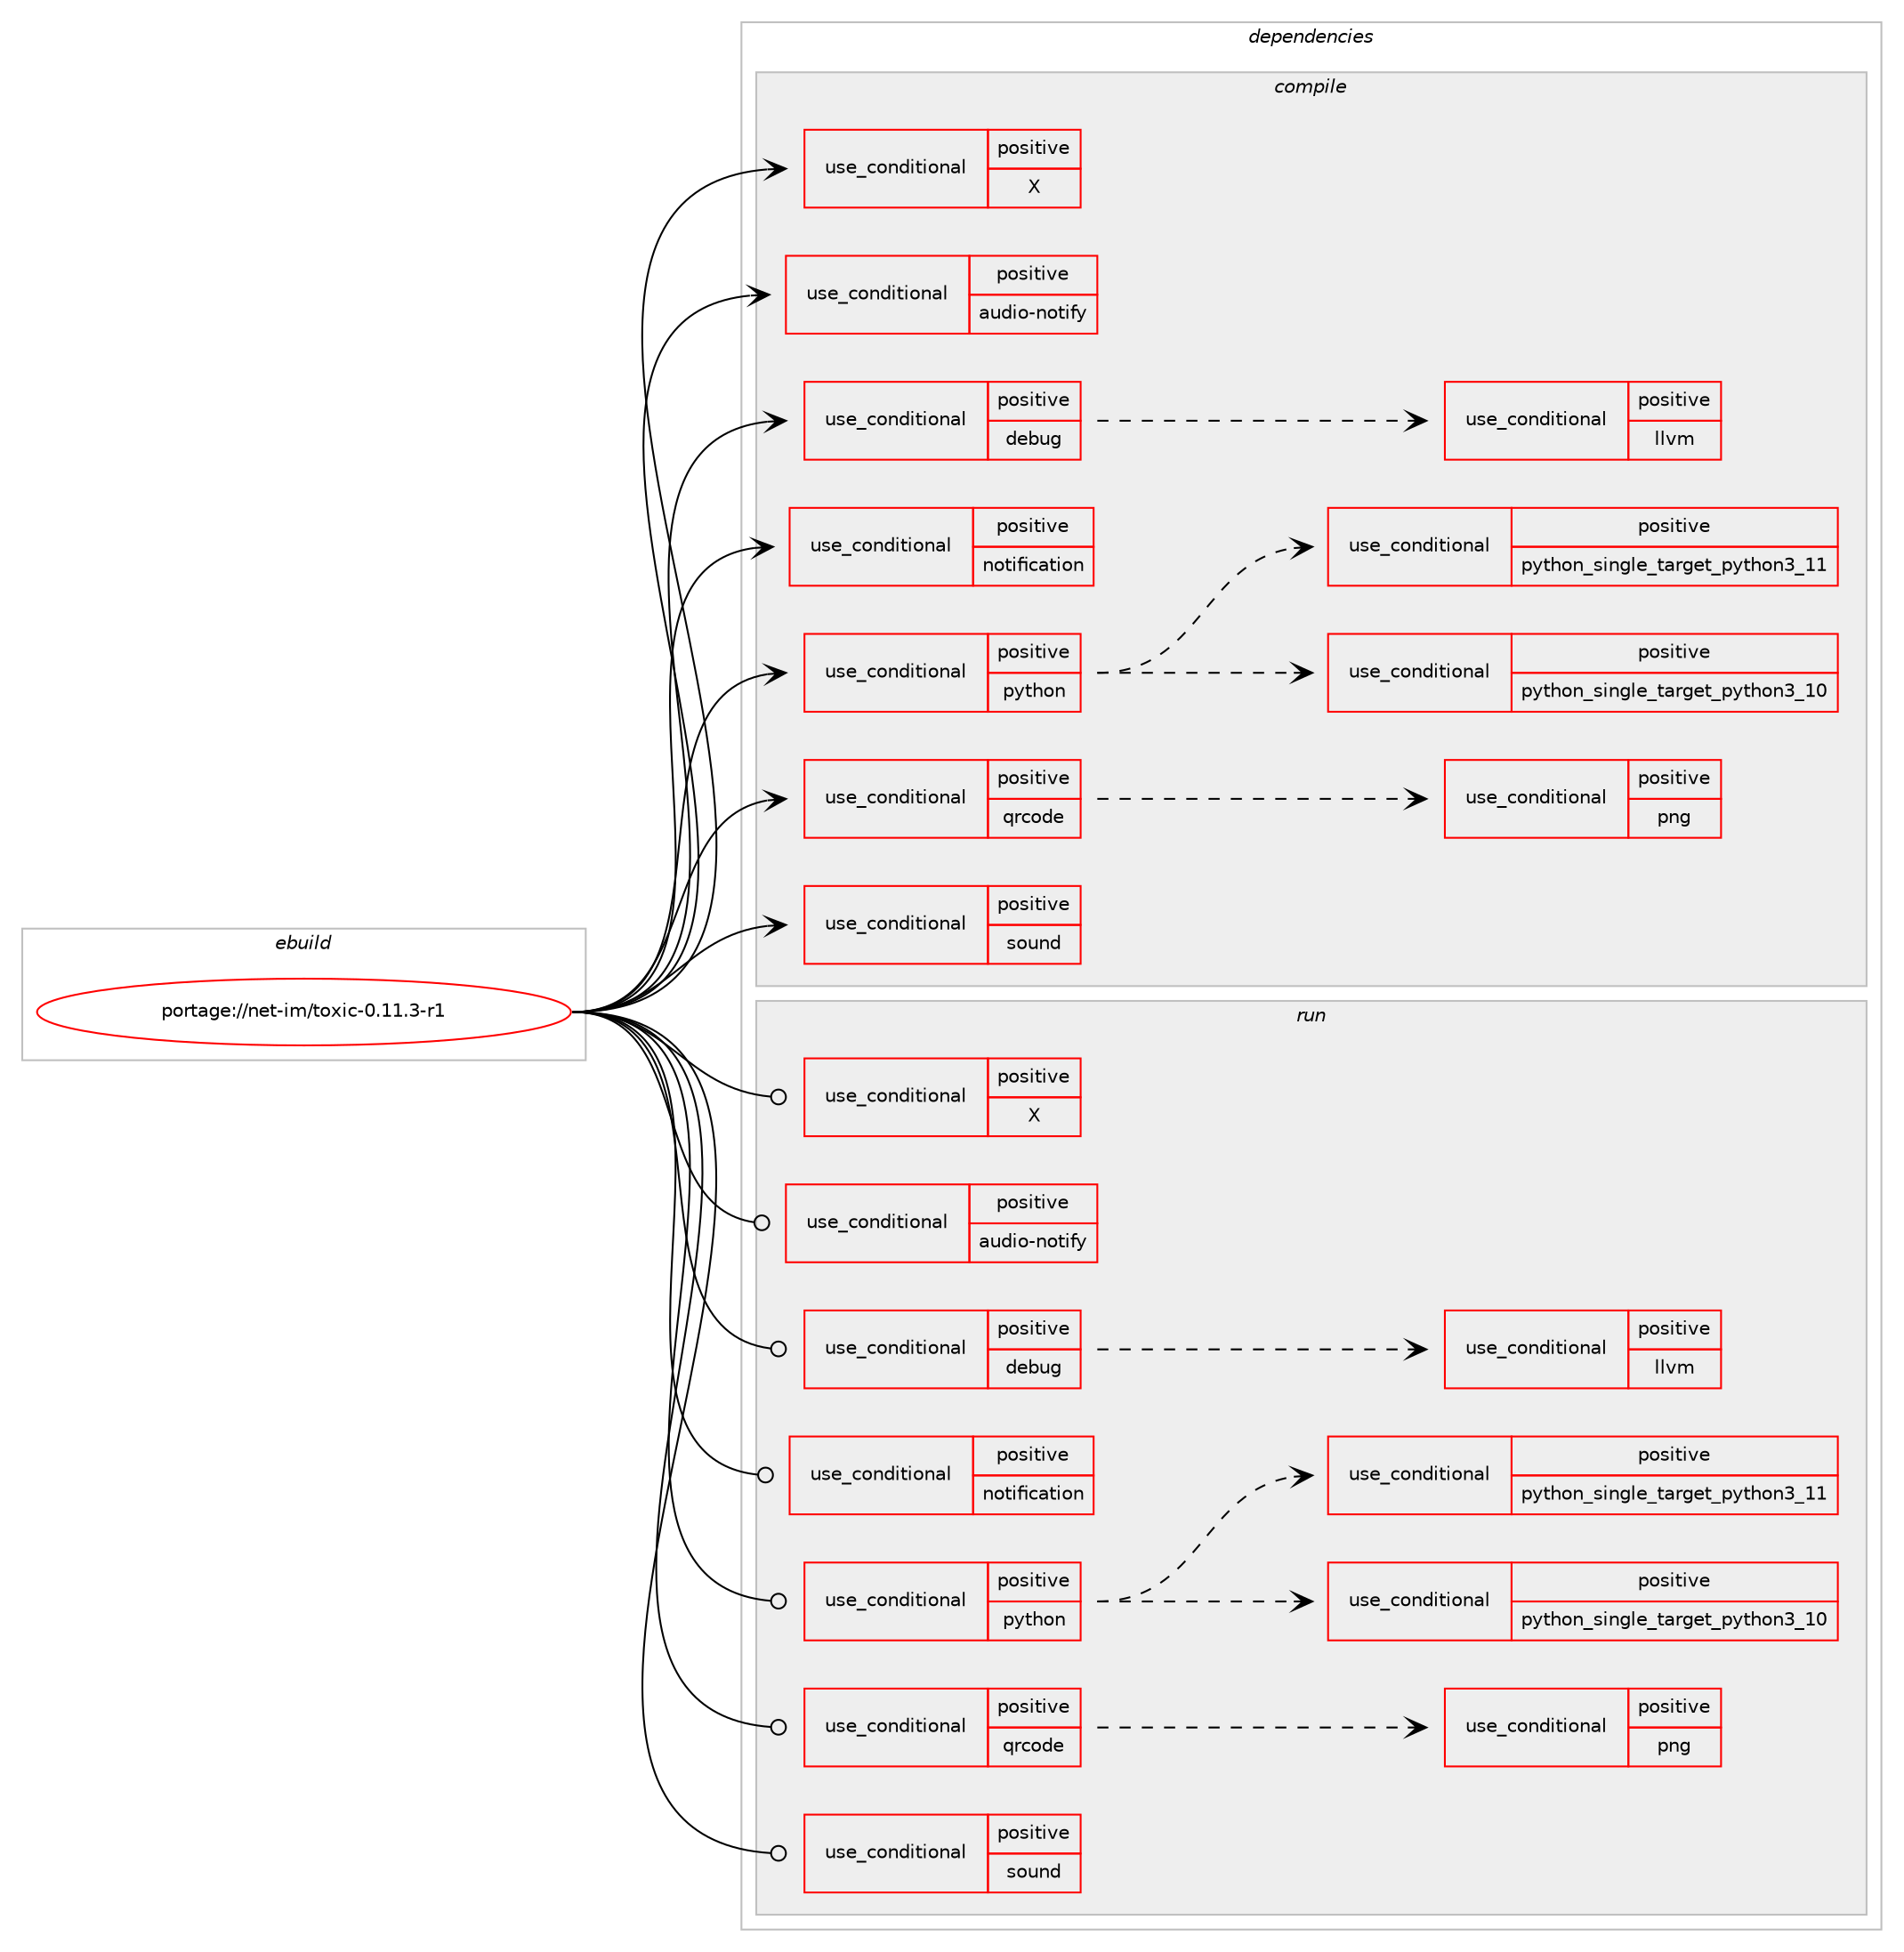 digraph prolog {

# *************
# Graph options
# *************

newrank=true;
concentrate=true;
compound=true;
graph [rankdir=LR,fontname=Helvetica,fontsize=10,ranksep=1.5];#, ranksep=2.5, nodesep=0.2];
edge  [arrowhead=vee];
node  [fontname=Helvetica,fontsize=10];

# **********
# The ebuild
# **********

subgraph cluster_leftcol {
color=gray;
rank=same;
label=<<i>ebuild</i>>;
id [label="portage://net-im/toxic-0.11.3-r1", color=red, width=4, href="../net-im/toxic-0.11.3-r1.svg"];
}

# ****************
# The dependencies
# ****************

subgraph cluster_midcol {
color=gray;
label=<<i>dependencies</i>>;
subgraph cluster_compile {
fillcolor="#eeeeee";
style=filled;
label=<<i>compile</i>>;
subgraph cond1794 {
dependency2457 [label=<<TABLE BORDER="0" CELLBORDER="1" CELLSPACING="0" CELLPADDING="4"><TR><TD ROWSPAN="3" CELLPADDING="10">use_conditional</TD></TR><TR><TD>positive</TD></TR><TR><TD>X</TD></TR></TABLE>>, shape=none, color=red];
# *** BEGIN UNKNOWN DEPENDENCY TYPE (TODO) ***
# dependency2457 -> package_dependency(portage://net-im/toxic-0.11.3-r1,install,no,x11-base,xorg-proto,none,[,,],[],[])
# *** END UNKNOWN DEPENDENCY TYPE (TODO) ***

# *** BEGIN UNKNOWN DEPENDENCY TYPE (TODO) ***
# dependency2457 -> package_dependency(portage://net-im/toxic-0.11.3-r1,install,no,x11-libs,libX11,none,[,,],[],[])
# *** END UNKNOWN DEPENDENCY TYPE (TODO) ***

}
id:e -> dependency2457:w [weight=20,style="solid",arrowhead="vee"];
subgraph cond1795 {
dependency2458 [label=<<TABLE BORDER="0" CELLBORDER="1" CELLSPACING="0" CELLPADDING="4"><TR><TD ROWSPAN="3" CELLPADDING="10">use_conditional</TD></TR><TR><TD>positive</TD></TR><TR><TD>audio-notify</TD></TR></TABLE>>, shape=none, color=red];
# *** BEGIN UNKNOWN DEPENDENCY TYPE (TODO) ***
# dependency2458 -> package_dependency(portage://net-im/toxic-0.11.3-r1,install,no,media-libs,freealut,none,[,,],[],[])
# *** END UNKNOWN DEPENDENCY TYPE (TODO) ***

# *** BEGIN UNKNOWN DEPENDENCY TYPE (TODO) ***
# dependency2458 -> package_dependency(portage://net-im/toxic-0.11.3-r1,install,no,media-libs,openal,none,[,,],[],[])
# *** END UNKNOWN DEPENDENCY TYPE (TODO) ***

}
id:e -> dependency2458:w [weight=20,style="solid",arrowhead="vee"];
subgraph cond1796 {
dependency2459 [label=<<TABLE BORDER="0" CELLBORDER="1" CELLSPACING="0" CELLPADDING="4"><TR><TD ROWSPAN="3" CELLPADDING="10">use_conditional</TD></TR><TR><TD>positive</TD></TR><TR><TD>debug</TD></TR></TABLE>>, shape=none, color=red];
subgraph cond1797 {
dependency2460 [label=<<TABLE BORDER="0" CELLBORDER="1" CELLSPACING="0" CELLPADDING="4"><TR><TD ROWSPAN="3" CELLPADDING="10">use_conditional</TD></TR><TR><TD>positive</TD></TR><TR><TD>llvm</TD></TR></TABLE>>, shape=none, color=red];
# *** BEGIN UNKNOWN DEPENDENCY TYPE (TODO) ***
# dependency2460 -> package_dependency(portage://net-im/toxic-0.11.3-r1,install,no,sys-devel,llvm,none,[,,],any_different_slot,[])
# *** END UNKNOWN DEPENDENCY TYPE (TODO) ***

}
dependency2459:e -> dependency2460:w [weight=20,style="dashed",arrowhead="vee"];
}
id:e -> dependency2459:w [weight=20,style="solid",arrowhead="vee"];
subgraph cond1798 {
dependency2461 [label=<<TABLE BORDER="0" CELLBORDER="1" CELLSPACING="0" CELLPADDING="4"><TR><TD ROWSPAN="3" CELLPADDING="10">use_conditional</TD></TR><TR><TD>positive</TD></TR><TR><TD>notification</TD></TR></TABLE>>, shape=none, color=red];
# *** BEGIN UNKNOWN DEPENDENCY TYPE (TODO) ***
# dependency2461 -> package_dependency(portage://net-im/toxic-0.11.3-r1,install,no,x11-libs,libnotify,none,[,,],[],[])
# *** END UNKNOWN DEPENDENCY TYPE (TODO) ***

}
id:e -> dependency2461:w [weight=20,style="solid",arrowhead="vee"];
subgraph cond1799 {
dependency2462 [label=<<TABLE BORDER="0" CELLBORDER="1" CELLSPACING="0" CELLPADDING="4"><TR><TD ROWSPAN="3" CELLPADDING="10">use_conditional</TD></TR><TR><TD>positive</TD></TR><TR><TD>python</TD></TR></TABLE>>, shape=none, color=red];
subgraph cond1800 {
dependency2463 [label=<<TABLE BORDER="0" CELLBORDER="1" CELLSPACING="0" CELLPADDING="4"><TR><TD ROWSPAN="3" CELLPADDING="10">use_conditional</TD></TR><TR><TD>positive</TD></TR><TR><TD>python_single_target_python3_10</TD></TR></TABLE>>, shape=none, color=red];
# *** BEGIN UNKNOWN DEPENDENCY TYPE (TODO) ***
# dependency2463 -> package_dependency(portage://net-im/toxic-0.11.3-r1,install,no,dev-lang,python,none,[,,],[slot(3.10)],[])
# *** END UNKNOWN DEPENDENCY TYPE (TODO) ***

}
dependency2462:e -> dependency2463:w [weight=20,style="dashed",arrowhead="vee"];
subgraph cond1801 {
dependency2464 [label=<<TABLE BORDER="0" CELLBORDER="1" CELLSPACING="0" CELLPADDING="4"><TR><TD ROWSPAN="3" CELLPADDING="10">use_conditional</TD></TR><TR><TD>positive</TD></TR><TR><TD>python_single_target_python3_11</TD></TR></TABLE>>, shape=none, color=red];
# *** BEGIN UNKNOWN DEPENDENCY TYPE (TODO) ***
# dependency2464 -> package_dependency(portage://net-im/toxic-0.11.3-r1,install,no,dev-lang,python,none,[,,],[slot(3.11)],[])
# *** END UNKNOWN DEPENDENCY TYPE (TODO) ***

}
dependency2462:e -> dependency2464:w [weight=20,style="dashed",arrowhead="vee"];
}
id:e -> dependency2462:w [weight=20,style="solid",arrowhead="vee"];
subgraph cond1802 {
dependency2465 [label=<<TABLE BORDER="0" CELLBORDER="1" CELLSPACING="0" CELLPADDING="4"><TR><TD ROWSPAN="3" CELLPADDING="10">use_conditional</TD></TR><TR><TD>positive</TD></TR><TR><TD>qrcode</TD></TR></TABLE>>, shape=none, color=red];
# *** BEGIN UNKNOWN DEPENDENCY TYPE (TODO) ***
# dependency2465 -> package_dependency(portage://net-im/toxic-0.11.3-r1,install,no,media-gfx,qrencode,none,[,,],any_same_slot,[])
# *** END UNKNOWN DEPENDENCY TYPE (TODO) ***

subgraph cond1803 {
dependency2466 [label=<<TABLE BORDER="0" CELLBORDER="1" CELLSPACING="0" CELLPADDING="4"><TR><TD ROWSPAN="3" CELLPADDING="10">use_conditional</TD></TR><TR><TD>positive</TD></TR><TR><TD>png</TD></TR></TABLE>>, shape=none, color=red];
# *** BEGIN UNKNOWN DEPENDENCY TYPE (TODO) ***
# dependency2466 -> package_dependency(portage://net-im/toxic-0.11.3-r1,install,no,media-libs,libpng,none,[,,],[],[])
# *** END UNKNOWN DEPENDENCY TYPE (TODO) ***

}
dependency2465:e -> dependency2466:w [weight=20,style="dashed",arrowhead="vee"];
}
id:e -> dependency2465:w [weight=20,style="solid",arrowhead="vee"];
subgraph cond1804 {
dependency2467 [label=<<TABLE BORDER="0" CELLBORDER="1" CELLSPACING="0" CELLPADDING="4"><TR><TD ROWSPAN="3" CELLPADDING="10">use_conditional</TD></TR><TR><TD>positive</TD></TR><TR><TD>sound</TD></TR></TABLE>>, shape=none, color=red];
# *** BEGIN UNKNOWN DEPENDENCY TYPE (TODO) ***
# dependency2467 -> package_dependency(portage://net-im/toxic-0.11.3-r1,install,no,media-libs,openal,none,[,,],[],[])
# *** END UNKNOWN DEPENDENCY TYPE (TODO) ***

# *** BEGIN UNKNOWN DEPENDENCY TYPE (TODO) ***
# dependency2467 -> package_dependency(portage://net-im/toxic-0.11.3-r1,install,no,net-libs,tox,none,[,,],any_same_slot,[use(enable(av),none)])
# *** END UNKNOWN DEPENDENCY TYPE (TODO) ***

}
id:e -> dependency2467:w [weight=20,style="solid",arrowhead="vee"];
# *** BEGIN UNKNOWN DEPENDENCY TYPE (TODO) ***
# id -> package_dependency(portage://net-im/toxic-0.11.3-r1,install,no,net-libs,tox,none,[,,],any_same_slot,[])
# *** END UNKNOWN DEPENDENCY TYPE (TODO) ***

# *** BEGIN UNKNOWN DEPENDENCY TYPE (TODO) ***
# id -> package_dependency(portage://net-im/toxic-0.11.3-r1,install,no,net-misc,curl,none,[,,],[],[])
# *** END UNKNOWN DEPENDENCY TYPE (TODO) ***

# *** BEGIN UNKNOWN DEPENDENCY TYPE (TODO) ***
# id -> package_dependency(portage://net-im/toxic-0.11.3-r1,install,no,sys-kernel,linux-headers,none,[,,],[],[])
# *** END UNKNOWN DEPENDENCY TYPE (TODO) ***

# *** BEGIN UNKNOWN DEPENDENCY TYPE (TODO) ***
# id -> package_dependency(portage://net-im/toxic-0.11.3-r1,install,no,sys-libs,ncurses,none,[,,],any_same_slot,[])
# *** END UNKNOWN DEPENDENCY TYPE (TODO) ***

}
subgraph cluster_compileandrun {
fillcolor="#eeeeee";
style=filled;
label=<<i>compile and run</i>>;
}
subgraph cluster_run {
fillcolor="#eeeeee";
style=filled;
label=<<i>run</i>>;
subgraph cond1805 {
dependency2468 [label=<<TABLE BORDER="0" CELLBORDER="1" CELLSPACING="0" CELLPADDING="4"><TR><TD ROWSPAN="3" CELLPADDING="10">use_conditional</TD></TR><TR><TD>positive</TD></TR><TR><TD>X</TD></TR></TABLE>>, shape=none, color=red];
# *** BEGIN UNKNOWN DEPENDENCY TYPE (TODO) ***
# dependency2468 -> package_dependency(portage://net-im/toxic-0.11.3-r1,run,no,x11-base,xorg-proto,none,[,,],[],[])
# *** END UNKNOWN DEPENDENCY TYPE (TODO) ***

# *** BEGIN UNKNOWN DEPENDENCY TYPE (TODO) ***
# dependency2468 -> package_dependency(portage://net-im/toxic-0.11.3-r1,run,no,x11-libs,libX11,none,[,,],[],[])
# *** END UNKNOWN DEPENDENCY TYPE (TODO) ***

}
id:e -> dependency2468:w [weight=20,style="solid",arrowhead="odot"];
subgraph cond1806 {
dependency2469 [label=<<TABLE BORDER="0" CELLBORDER="1" CELLSPACING="0" CELLPADDING="4"><TR><TD ROWSPAN="3" CELLPADDING="10">use_conditional</TD></TR><TR><TD>positive</TD></TR><TR><TD>audio-notify</TD></TR></TABLE>>, shape=none, color=red];
# *** BEGIN UNKNOWN DEPENDENCY TYPE (TODO) ***
# dependency2469 -> package_dependency(portage://net-im/toxic-0.11.3-r1,run,no,media-libs,freealut,none,[,,],[],[])
# *** END UNKNOWN DEPENDENCY TYPE (TODO) ***

# *** BEGIN UNKNOWN DEPENDENCY TYPE (TODO) ***
# dependency2469 -> package_dependency(portage://net-im/toxic-0.11.3-r1,run,no,media-libs,openal,none,[,,],[],[])
# *** END UNKNOWN DEPENDENCY TYPE (TODO) ***

}
id:e -> dependency2469:w [weight=20,style="solid",arrowhead="odot"];
subgraph cond1807 {
dependency2470 [label=<<TABLE BORDER="0" CELLBORDER="1" CELLSPACING="0" CELLPADDING="4"><TR><TD ROWSPAN="3" CELLPADDING="10">use_conditional</TD></TR><TR><TD>positive</TD></TR><TR><TD>debug</TD></TR></TABLE>>, shape=none, color=red];
subgraph cond1808 {
dependency2471 [label=<<TABLE BORDER="0" CELLBORDER="1" CELLSPACING="0" CELLPADDING="4"><TR><TD ROWSPAN="3" CELLPADDING="10">use_conditional</TD></TR><TR><TD>positive</TD></TR><TR><TD>llvm</TD></TR></TABLE>>, shape=none, color=red];
# *** BEGIN UNKNOWN DEPENDENCY TYPE (TODO) ***
# dependency2471 -> package_dependency(portage://net-im/toxic-0.11.3-r1,run,no,sys-devel,llvm,none,[,,],any_different_slot,[])
# *** END UNKNOWN DEPENDENCY TYPE (TODO) ***

}
dependency2470:e -> dependency2471:w [weight=20,style="dashed",arrowhead="vee"];
}
id:e -> dependency2470:w [weight=20,style="solid",arrowhead="odot"];
subgraph cond1809 {
dependency2472 [label=<<TABLE BORDER="0" CELLBORDER="1" CELLSPACING="0" CELLPADDING="4"><TR><TD ROWSPAN="3" CELLPADDING="10">use_conditional</TD></TR><TR><TD>positive</TD></TR><TR><TD>notification</TD></TR></TABLE>>, shape=none, color=red];
# *** BEGIN UNKNOWN DEPENDENCY TYPE (TODO) ***
# dependency2472 -> package_dependency(portage://net-im/toxic-0.11.3-r1,run,no,x11-libs,libnotify,none,[,,],[],[])
# *** END UNKNOWN DEPENDENCY TYPE (TODO) ***

}
id:e -> dependency2472:w [weight=20,style="solid",arrowhead="odot"];
subgraph cond1810 {
dependency2473 [label=<<TABLE BORDER="0" CELLBORDER="1" CELLSPACING="0" CELLPADDING="4"><TR><TD ROWSPAN="3" CELLPADDING="10">use_conditional</TD></TR><TR><TD>positive</TD></TR><TR><TD>python</TD></TR></TABLE>>, shape=none, color=red];
subgraph cond1811 {
dependency2474 [label=<<TABLE BORDER="0" CELLBORDER="1" CELLSPACING="0" CELLPADDING="4"><TR><TD ROWSPAN="3" CELLPADDING="10">use_conditional</TD></TR><TR><TD>positive</TD></TR><TR><TD>python_single_target_python3_10</TD></TR></TABLE>>, shape=none, color=red];
# *** BEGIN UNKNOWN DEPENDENCY TYPE (TODO) ***
# dependency2474 -> package_dependency(portage://net-im/toxic-0.11.3-r1,run,no,dev-lang,python,none,[,,],[slot(3.10)],[])
# *** END UNKNOWN DEPENDENCY TYPE (TODO) ***

}
dependency2473:e -> dependency2474:w [weight=20,style="dashed",arrowhead="vee"];
subgraph cond1812 {
dependency2475 [label=<<TABLE BORDER="0" CELLBORDER="1" CELLSPACING="0" CELLPADDING="4"><TR><TD ROWSPAN="3" CELLPADDING="10">use_conditional</TD></TR><TR><TD>positive</TD></TR><TR><TD>python_single_target_python3_11</TD></TR></TABLE>>, shape=none, color=red];
# *** BEGIN UNKNOWN DEPENDENCY TYPE (TODO) ***
# dependency2475 -> package_dependency(portage://net-im/toxic-0.11.3-r1,run,no,dev-lang,python,none,[,,],[slot(3.11)],[])
# *** END UNKNOWN DEPENDENCY TYPE (TODO) ***

}
dependency2473:e -> dependency2475:w [weight=20,style="dashed",arrowhead="vee"];
}
id:e -> dependency2473:w [weight=20,style="solid",arrowhead="odot"];
subgraph cond1813 {
dependency2476 [label=<<TABLE BORDER="0" CELLBORDER="1" CELLSPACING="0" CELLPADDING="4"><TR><TD ROWSPAN="3" CELLPADDING="10">use_conditional</TD></TR><TR><TD>positive</TD></TR><TR><TD>qrcode</TD></TR></TABLE>>, shape=none, color=red];
# *** BEGIN UNKNOWN DEPENDENCY TYPE (TODO) ***
# dependency2476 -> package_dependency(portage://net-im/toxic-0.11.3-r1,run,no,media-gfx,qrencode,none,[,,],any_same_slot,[])
# *** END UNKNOWN DEPENDENCY TYPE (TODO) ***

subgraph cond1814 {
dependency2477 [label=<<TABLE BORDER="0" CELLBORDER="1" CELLSPACING="0" CELLPADDING="4"><TR><TD ROWSPAN="3" CELLPADDING="10">use_conditional</TD></TR><TR><TD>positive</TD></TR><TR><TD>png</TD></TR></TABLE>>, shape=none, color=red];
# *** BEGIN UNKNOWN DEPENDENCY TYPE (TODO) ***
# dependency2477 -> package_dependency(portage://net-im/toxic-0.11.3-r1,run,no,media-libs,libpng,none,[,,],[],[])
# *** END UNKNOWN DEPENDENCY TYPE (TODO) ***

}
dependency2476:e -> dependency2477:w [weight=20,style="dashed",arrowhead="vee"];
}
id:e -> dependency2476:w [weight=20,style="solid",arrowhead="odot"];
subgraph cond1815 {
dependency2478 [label=<<TABLE BORDER="0" CELLBORDER="1" CELLSPACING="0" CELLPADDING="4"><TR><TD ROWSPAN="3" CELLPADDING="10">use_conditional</TD></TR><TR><TD>positive</TD></TR><TR><TD>sound</TD></TR></TABLE>>, shape=none, color=red];
# *** BEGIN UNKNOWN DEPENDENCY TYPE (TODO) ***
# dependency2478 -> package_dependency(portage://net-im/toxic-0.11.3-r1,run,no,media-libs,openal,none,[,,],[],[])
# *** END UNKNOWN DEPENDENCY TYPE (TODO) ***

# *** BEGIN UNKNOWN DEPENDENCY TYPE (TODO) ***
# dependency2478 -> package_dependency(portage://net-im/toxic-0.11.3-r1,run,no,net-libs,tox,none,[,,],any_same_slot,[use(enable(av),none)])
# *** END UNKNOWN DEPENDENCY TYPE (TODO) ***

}
id:e -> dependency2478:w [weight=20,style="solid",arrowhead="odot"];
# *** BEGIN UNKNOWN DEPENDENCY TYPE (TODO) ***
# id -> package_dependency(portage://net-im/toxic-0.11.3-r1,run,no,net-libs,tox,none,[,,],any_same_slot,[])
# *** END UNKNOWN DEPENDENCY TYPE (TODO) ***

# *** BEGIN UNKNOWN DEPENDENCY TYPE (TODO) ***
# id -> package_dependency(portage://net-im/toxic-0.11.3-r1,run,no,net-misc,curl,none,[,,],[],[])
# *** END UNKNOWN DEPENDENCY TYPE (TODO) ***

# *** BEGIN UNKNOWN DEPENDENCY TYPE (TODO) ***
# id -> package_dependency(portage://net-im/toxic-0.11.3-r1,run,no,sys-kernel,linux-headers,none,[,,],[],[])
# *** END UNKNOWN DEPENDENCY TYPE (TODO) ***

# *** BEGIN UNKNOWN DEPENDENCY TYPE (TODO) ***
# id -> package_dependency(portage://net-im/toxic-0.11.3-r1,run,no,sys-libs,ncurses,none,[,,],any_same_slot,[])
# *** END UNKNOWN DEPENDENCY TYPE (TODO) ***

}
}

# **************
# The candidates
# **************

subgraph cluster_choices {
rank=same;
color=gray;
label=<<i>candidates</i>>;

}

}

